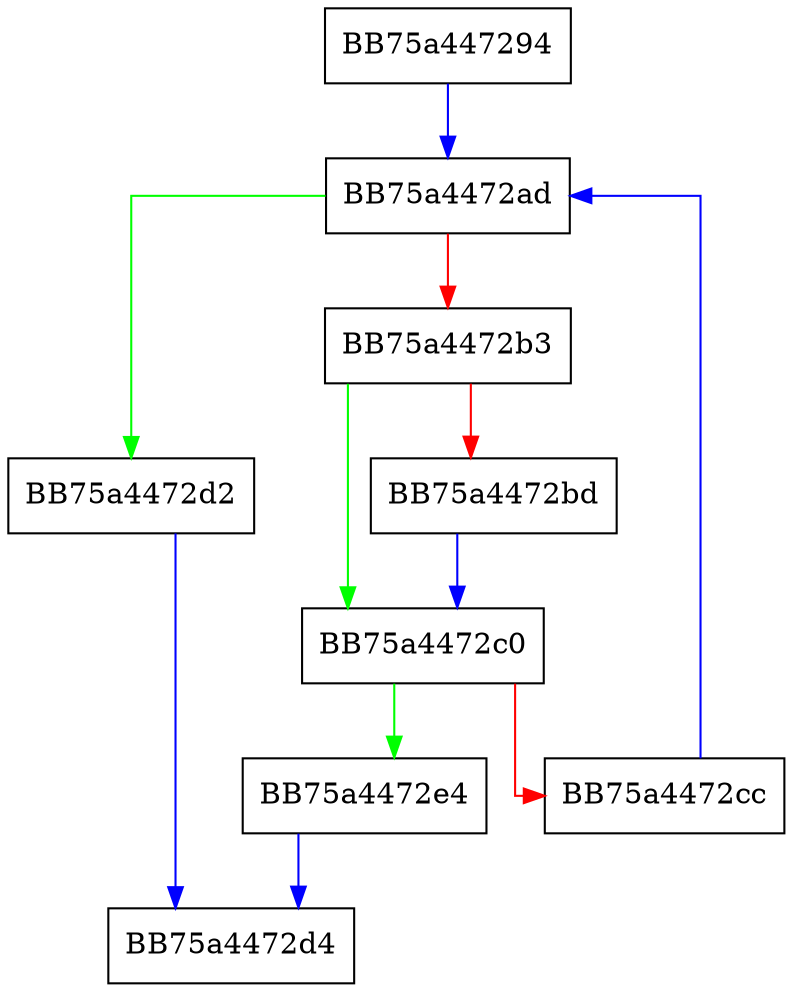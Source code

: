 digraph MatchInPackersList {
  node [shape="box"];
  graph [splines=ortho];
  BB75a447294 -> BB75a4472ad [color="blue"];
  BB75a4472ad -> BB75a4472d2 [color="green"];
  BB75a4472ad -> BB75a4472b3 [color="red"];
  BB75a4472b3 -> BB75a4472c0 [color="green"];
  BB75a4472b3 -> BB75a4472bd [color="red"];
  BB75a4472bd -> BB75a4472c0 [color="blue"];
  BB75a4472c0 -> BB75a4472e4 [color="green"];
  BB75a4472c0 -> BB75a4472cc [color="red"];
  BB75a4472cc -> BB75a4472ad [color="blue"];
  BB75a4472d2 -> BB75a4472d4 [color="blue"];
  BB75a4472e4 -> BB75a4472d4 [color="blue"];
}